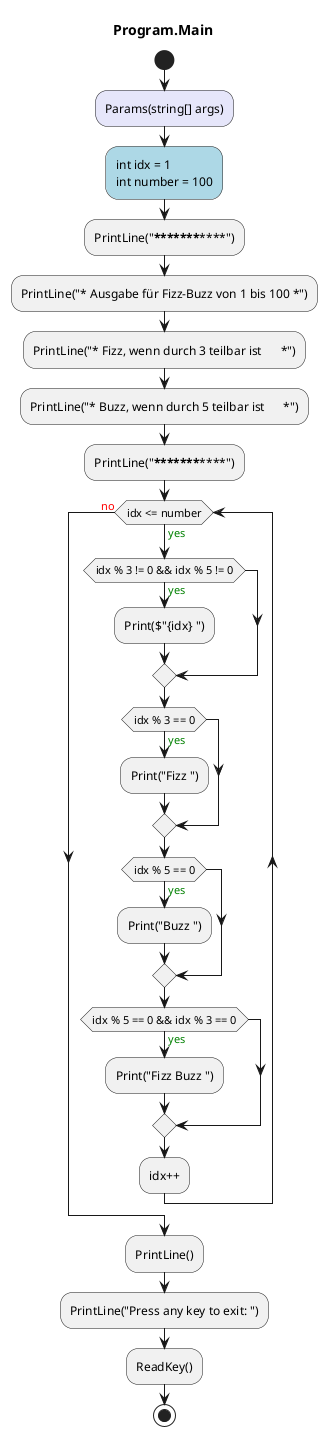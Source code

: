 @startuml Program.Main
title Program.Main
start
#Lavender:Params(string[] args);
#LightBlue:int idx = 1
int number = 100;
:PrintLine("***************************************");
:PrintLine("* Ausgabe für Fizz-Buzz von 1 bis 100 *");
:PrintLine("* Fizz, wenn durch 3 teilbar ist      *");
:PrintLine("* Buzz, wenn durch 5 teilbar ist      *");
:PrintLine("***************************************");
while (idx <= number) is (<color:green>yes)
    if (idx % 3 != 0 && idx % 5 != 0) then (<color:green>yes)
        :Print($"{idx} ");
    endif
    if (idx % 3 == 0) then (<color:green>yes)
        :Print("Fizz ");
    endif
    if (idx % 5 == 0) then (<color:green>yes)
        :Print("Buzz ");
    endif
    if (idx % 5 == 0 && idx % 3 == 0) then (<color:green>yes)
        :Print("Fizz Buzz ");
    endif
    :idx++;
endwhile (<color:red>no)
:PrintLine();
:PrintLine("Press any key to exit: ");
:ReadKey();
stop
@enduml
